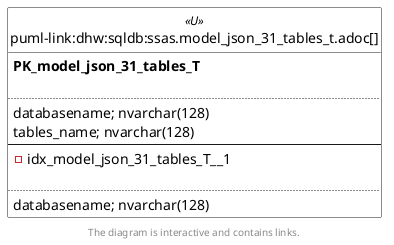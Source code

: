 @startuml
left to right direction
'top to bottom direction
hide circle
'avoide "." issues:
set namespaceSeparator none


skinparam class {
  BackgroundColor White
  BackgroundColor<<FN>> Yellow
  BackgroundColor<<FS>> Yellow
  BackgroundColor<<FT>> LightGray
  BackgroundColor<<IF>> Yellow
  BackgroundColor<<IS>> Yellow
  BackgroundColor<<P>> Aqua
  BackgroundColor<<PC>> Aqua
  BackgroundColor<<SN>> Yellow
  BackgroundColor<<SO>> SlateBlue
  BackgroundColor<<TF>> LightGray
  BackgroundColor<<TR>> Tomato
  BackgroundColor<<U>> White
  BackgroundColor<<V>> WhiteSmoke
  BackgroundColor<<X>> Aqua
  BackgroundColor<<external>> AliceBlue
}


entity "puml-link:dhw:sqldb:ssas.model_json_31_tables_t.adoc[]" as ssas.model_json_31_tables_T << U >> {
**PK_model_json_31_tables_T**

..
databasename; nvarchar(128)
tables_name; nvarchar(128)
--
- idx_model_json_31_tables_T__1

..
databasename; nvarchar(128)
}

footer The diagram is interactive and contains links.
@enduml

